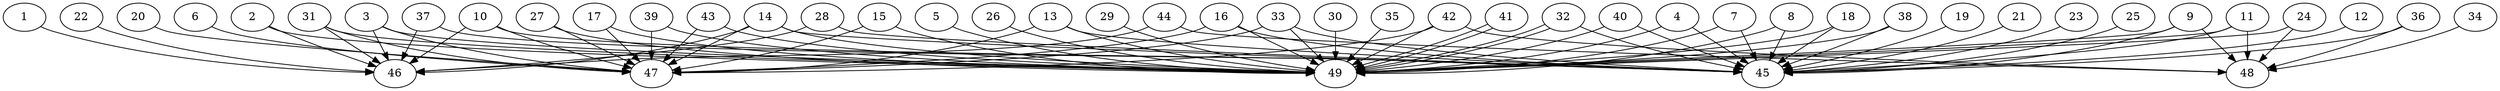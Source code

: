 // DAG (tier=3-complex, mode=data, n=49, ccr=0.501, fat=0.844, density=0.714, regular=0.239, jump=0.318, mindata=4194304, maxdata=33554432)
// DAG automatically generated by daggen at Sun Aug 24 16:33:35 2025
// /home/ermia/Project/Environments/daggen/bin/daggen --dot --ccr 0.501 --fat 0.844 --regular 0.239 --density 0.714 --jump 0.318 --mindata 4194304 --maxdata 33554432 -n 49 
digraph G {
  1 [size="92135064642465840", alpha="0.13", expect_size="46067532321232920"]
  1 -> 46 [size ="2517597220241408"]
  2 [size="19158529950748400", alpha="0.02", expect_size="9579264975374200"]
  2 -> 46 [size ="432693829435392"]
  2 -> 49 [size ="432693829435392"]
  3 [size="209656056559675776", alpha="0.20", expect_size="104828028279837888"]
  3 -> 46 [size ="4534566912000000"]
  3 -> 47 [size ="4534566912000000"]
  3 -> 49 [size ="4534566912000000"]
  4 [size="3141483885821929984", alpha="0.13", expect_size="1570741942910964992"]
  4 -> 45 [size ="1942952280588288"]
  4 -> 49 [size ="1942952280588288"]
  5 [size="148328597503448320", alpha="0.05", expect_size="74164298751724160"]
  5 -> 49 [size ="7012068834148352"]
  6 [size="18379946289517876477952", alpha="0.12", expect_size="9189973144758938238976"]
  6 -> 47 [size ="5571679744950272"]
  7 [size="216844361843565658112", alpha="0.12", expect_size="108422180921782829056"]
  7 -> 45 [size ="288750055718912"]
  7 -> 49 [size ="288750055718912"]
  8 [size="7889612453724452552704", alpha="0.20", expect_size="3944806226862226276352"]
  8 -> 45 [size ="3170495205736448"]
  8 -> 49 [size ="3170495205736448"]
  9 [size="24074362105577768747008", alpha="0.19", expect_size="12037181052788884373504"]
  9 -> 45 [size ="6670010424492032"]
  9 -> 48 [size ="6670010424492032"]
  9 -> 49 [size ="6670010424492032"]
  10 [size="1369688030429801728", alpha="0.18", expect_size="684844015214900864"]
  10 -> 45 [size ="985344719716352"]
  10 -> 46 [size ="985344719716352"]
  10 -> 47 [size ="985344719716352"]
  11 [size="244799341541925584896", alpha="0.09", expect_size="122399670770962792448"]
  11 -> 45 [size ="313061852315648"]
  11 -> 48 [size ="313061852315648"]
  11 -> 49 [size ="313061852315648"]
  12 [size="373417970112040384", alpha="0.14", expect_size="186708985056020192"]
  12 -> 45 [size ="6519950281801728"]
  13 [size="10704549260928240", alpha="0.17", expect_size="5352274630464120"]
  13 -> 45 [size ="457623698669568"]
  13 -> 47 [size ="457623698669568"]
  13 -> 49 [size ="457623698669568"]
  14 [size="59591289542971008", alpha="0.08", expect_size="29795644771485504"]
  14 -> 45 [size ="1526559722700800"]
  14 -> 46 [size ="1526559722700800"]
  14 -> 47 [size ="1526559722700800"]
  14 -> 49 [size ="1526559722700800"]
  15 [size="1087652739358568480768", alpha="0.15", expect_size="543826369679284240384"]
  15 -> 47 [size ="846090513416192"]
  15 -> 49 [size ="846090513416192"]
  16 [size="14993175820007648", alpha="0.00", expect_size="7496587910003824"]
  16 -> 45 [size ="648580738056192"]
  16 -> 47 [size ="648580738056192"]
  16 -> 49 [size ="648580738056192"]
  17 [size="195707647119576064", alpha="0.02", expect_size="97853823559788032"]
  17 -> 47 [size ="6898061208977408"]
  17 -> 49 [size ="6898061208977408"]
  18 [size="18088386754536013824000", alpha="0.16", expect_size="9044193377268006912000"]
  18 -> 45 [size ="5512600800460800"]
  18 -> 49 [size ="5512600800460800"]
  19 [size="110251018979736864", alpha="0.04", expect_size="55125509489868432"]
  19 -> 45 [size ="1934025920872448"]
  20 [size="18315835225545598042112", alpha="0.17", expect_size="9157917612772799021056"]
  20 -> 47 [size ="5558715822374912"]
  21 [size="14371650508883249594368", alpha="0.00", expect_size="7185825254441624797184"]
  21 -> 45 [size ="4728910398881792"]
  22 [size="4524585378538472865792", alpha="0.13", expect_size="2262292689269236432896"]
  22 -> 46 [size ="2188479647711232"]
  23 [size="7803214894164324", alpha="0.04", expect_size="3901607447082162"]
  23 -> 45 [size ="261097445654528"]
  24 [size="63008495616034448", alpha="0.10", expect_size="31504247808017224"]
  24 -> 48 [size ="4453408647938048"]
  24 -> 49 [size ="4453408647938048"]
  25 [size="46310573988608024", alpha="0.04", expect_size="23155286994304012"]
  25 -> 45 [size ="2620351796215808"]
  26 [size="1500614960889650944", alpha="0.12", expect_size="750307480444825472"]
  26 -> 49 [size ="770036977369088"]
  27 [size="3403750343127472128", alpha="0.05", expect_size="1701875171563736064"]
  27 -> 47 [size ="2687193298501632"]
  27 -> 49 [size ="2687193298501632"]
  28 [size="253215776531059712", alpha="0.08", expect_size="126607888265529856"]
  28 -> 45 [size ="5329638641369088"]
  28 -> 46 [size ="5329638641369088"]
  29 [size="9494084807860365312", alpha="0.20", expect_size="4747042403930182656"]
  29 -> 49 [size ="3522217795125248"]
  30 [size="225608494147960832000", alpha="0.02", expect_size="112804247073980416000"]
  30 -> 49 [size ="296478782259200"]
  31 [size="1286096096719798272000", alpha="0.18", expect_size="643048048359899136000"]
  31 -> 46 [size ="946104120115200"]
  31 -> 47 [size ="946104120115200"]
  31 -> 49 [size ="946104120115200"]
  32 [size="724217036515257728", alpha="0.11", expect_size="362108518257628864"]
  32 -> 45 [size ="408813450559488"]
  32 -> 49 [size ="408813450559488"]
  32 -> 49 [size ="408813450559488"]
  33 [size="2285101879072964864", alpha="0.18", expect_size="1142550939536482432"]
  33 -> 45 [size ="5188495815475200"]
  33 -> 47 [size ="5188495815475200"]
  33 -> 49 [size ="5188495815475200"]
  34 [size="223967366246396864", alpha="0.02", expect_size="111983683123198432"]
  34 -> 48 [size ="4047546611662848"]
  35 [size="783279744195170926592", alpha="0.18", expect_size="391639872097585463296"]
  35 -> 49 [size ="679779271442432"]
  36 [size="37156347144586733289472", alpha="0.11", expect_size="18578173572293366644736"]
  36 -> 45 [size ="8907968271613952"]
  36 -> 48 [size ="8907968271613952"]
  37 [size="3150675153067819520", alpha="0.07", expect_size="1575337576533909760"]
  37 -> 45 [size ="1314707617087488"]
  37 -> 46 [size ="1314707617087488"]
  38 [size="10377669775578495975424", alpha="0.17", expect_size="5188834887789247987712"]
  38 -> 45 [size ="3806184926609408"]
  38 -> 49 [size ="3806184926609408"]
  39 [size="35652906017792836", alpha="0.05", expect_size="17826453008896418"]
  39 -> 47 [size ="670747760525312"]
  39 -> 49 [size ="670747760525312"]
  40 [size="1224303830450785024", alpha="0.02", expect_size="612151915225392512"]
  40 -> 45 [size ="1730775317741568"]
  40 -> 49 [size ="1730775317741568"]
  41 [size="24169955671570968", alpha="0.15", expect_size="12084977835785484"]
  41 -> 49 [size ="549289944154112"]
  41 -> 49 [size ="549289944154112"]
  42 [size="97682681816887696", alpha="0.13", expect_size="48841340908443848"]
  42 -> 47 [size ="2745763062874112"]
  42 -> 48 [size ="2745763062874112"]
  42 -> 49 [size ="2745763062874112"]
  43 [size="19929949406623686459392", alpha="0.15", expect_size="9964974703311843229696"]
  43 -> 47 [size ="5880678692421632"]
  43 -> 49 [size ="5880678692421632"]
  44 [size="12877668700290809856000", alpha="0.19", expect_size="6438834350145404928000"]
  44 -> 46 [size ="4395228777676800"]
  44 -> 48 [size ="4395228777676800"]
  45 [size="258346970531357600", alpha="0.05", expect_size="129173485265678800"]
  46 [size="264921996280255741952", alpha="0.05", expect_size="132460998140127870976"]
  47 [size="195270254563339040", alpha="0.19", expect_size="97635127281669520"]
  48 [size="10997466897408520192", alpha="0.01", expect_size="5498733448704260096"]
  49 [size="60338132827465096", alpha="0.10", expect_size="30169066413732548"]
}